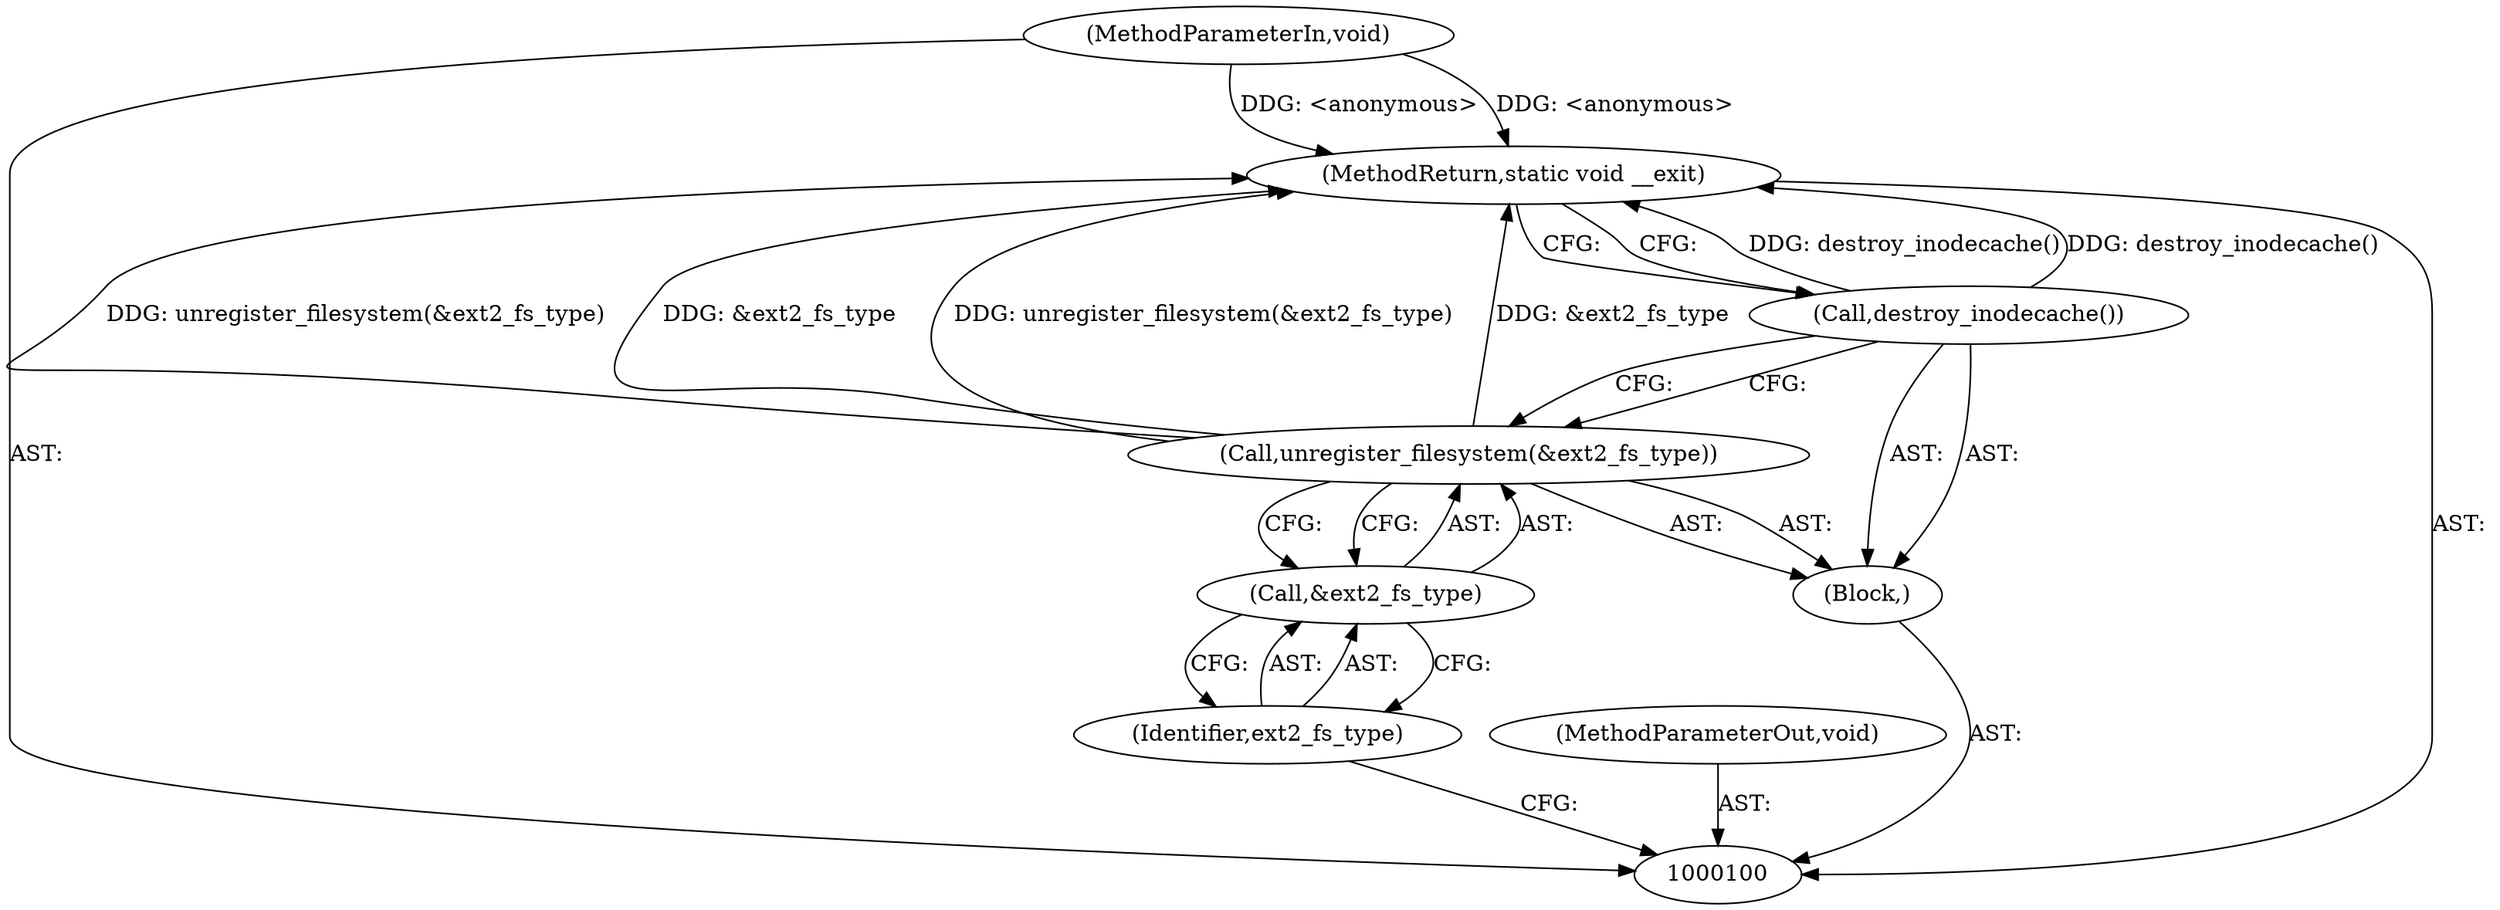 digraph "0_linux_be0726d33cb8f411945884664924bed3cb8c70ee" {
"1000107" [label="(MethodReturn,static void __exit)"];
"1000101" [label="(MethodParameterIn,void)"];
"1000123" [label="(MethodParameterOut,void)"];
"1000102" [label="(Block,)"];
"1000103" [label="(Call,unregister_filesystem(&ext2_fs_type))"];
"1000104" [label="(Call,&ext2_fs_type)"];
"1000105" [label="(Identifier,ext2_fs_type)"];
"1000106" [label="(Call,destroy_inodecache())"];
"1000107" -> "1000100"  [label="AST: "];
"1000107" -> "1000106"  [label="CFG: "];
"1000106" -> "1000107"  [label="DDG: destroy_inodecache()"];
"1000103" -> "1000107"  [label="DDG: unregister_filesystem(&ext2_fs_type)"];
"1000103" -> "1000107"  [label="DDG: &ext2_fs_type"];
"1000101" -> "1000107"  [label="DDG: <anonymous>"];
"1000101" -> "1000100"  [label="AST: "];
"1000101" -> "1000107"  [label="DDG: <anonymous>"];
"1000123" -> "1000100"  [label="AST: "];
"1000102" -> "1000100"  [label="AST: "];
"1000103" -> "1000102"  [label="AST: "];
"1000106" -> "1000102"  [label="AST: "];
"1000103" -> "1000102"  [label="AST: "];
"1000103" -> "1000104"  [label="CFG: "];
"1000104" -> "1000103"  [label="AST: "];
"1000106" -> "1000103"  [label="CFG: "];
"1000103" -> "1000107"  [label="DDG: unregister_filesystem(&ext2_fs_type)"];
"1000103" -> "1000107"  [label="DDG: &ext2_fs_type"];
"1000104" -> "1000103"  [label="AST: "];
"1000104" -> "1000105"  [label="CFG: "];
"1000105" -> "1000104"  [label="AST: "];
"1000103" -> "1000104"  [label="CFG: "];
"1000105" -> "1000104"  [label="AST: "];
"1000105" -> "1000100"  [label="CFG: "];
"1000104" -> "1000105"  [label="CFG: "];
"1000106" -> "1000102"  [label="AST: "];
"1000106" -> "1000103"  [label="CFG: "];
"1000107" -> "1000106"  [label="CFG: "];
"1000106" -> "1000107"  [label="DDG: destroy_inodecache()"];
}
